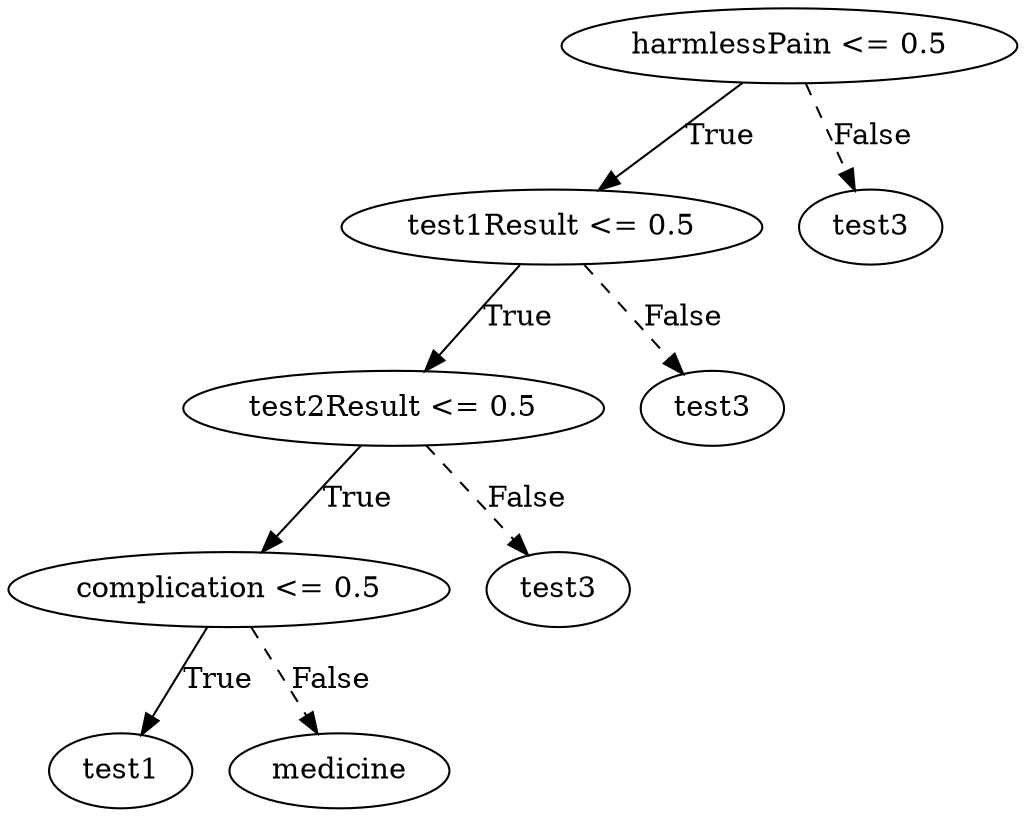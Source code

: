 digraph {
0 [label="harmlessPain <= 0.5"];
1 [label="test1Result <= 0.5"];
2 [label="test2Result <= 0.5"];
3 [label="complication <= 0.5"];
4 [label="test1"];
3 -> 4 [label="True"];
5 [label="medicine"];
3 -> 5 [style="dashed", label="False"];
2 -> 3 [label="True"];
6 [label="test3"];
2 -> 6 [style="dashed", label="False"];
1 -> 2 [label="True"];
7 [label="test3"];
1 -> 7 [style="dashed", label="False"];
0 -> 1 [label="True"];
8 [label="test3"];
0 -> 8 [style="dashed", label="False"];

}